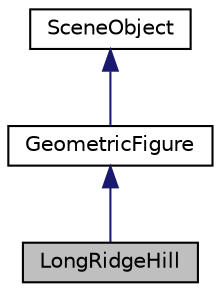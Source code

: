 digraph "LongRidgeHill"
{
 // LATEX_PDF_SIZE
  edge [fontname="Helvetica",fontsize="10",labelfontname="Helvetica",labelfontsize="10"];
  node [fontname="Helvetica",fontsize="10",shape=record];
  Node1 [label="LongRidgeHill",height=0.2,width=0.4,color="black", fillcolor="grey75", style="filled", fontcolor="black",tooltip="Klasa LongRidgeHill definiuje góre z długą granią."];
  Node2 -> Node1 [dir="back",color="midnightblue",fontsize="10",style="solid",fontname="Helvetica"];
  Node2 [label="GeometricFigure",height=0.2,width=0.4,color="black", fillcolor="white", style="filled",URL="$class_geometric_figure.html",tooltip="Klasa Bazowa opisujaca figure geometryczna."];
  Node3 -> Node2 [dir="back",color="midnightblue",fontsize="10",style="solid",fontname="Helvetica"];
  Node3 [label="SceneObject",height=0.2,width=0.4,color="black", fillcolor="white", style="filled",URL="$class_scene_object.html",tooltip="Klasa obiekt sceny jest klasą bazową dla klas GeometricFigure, oraz Dron i pozwala na umieszczenie ty..."];
}

